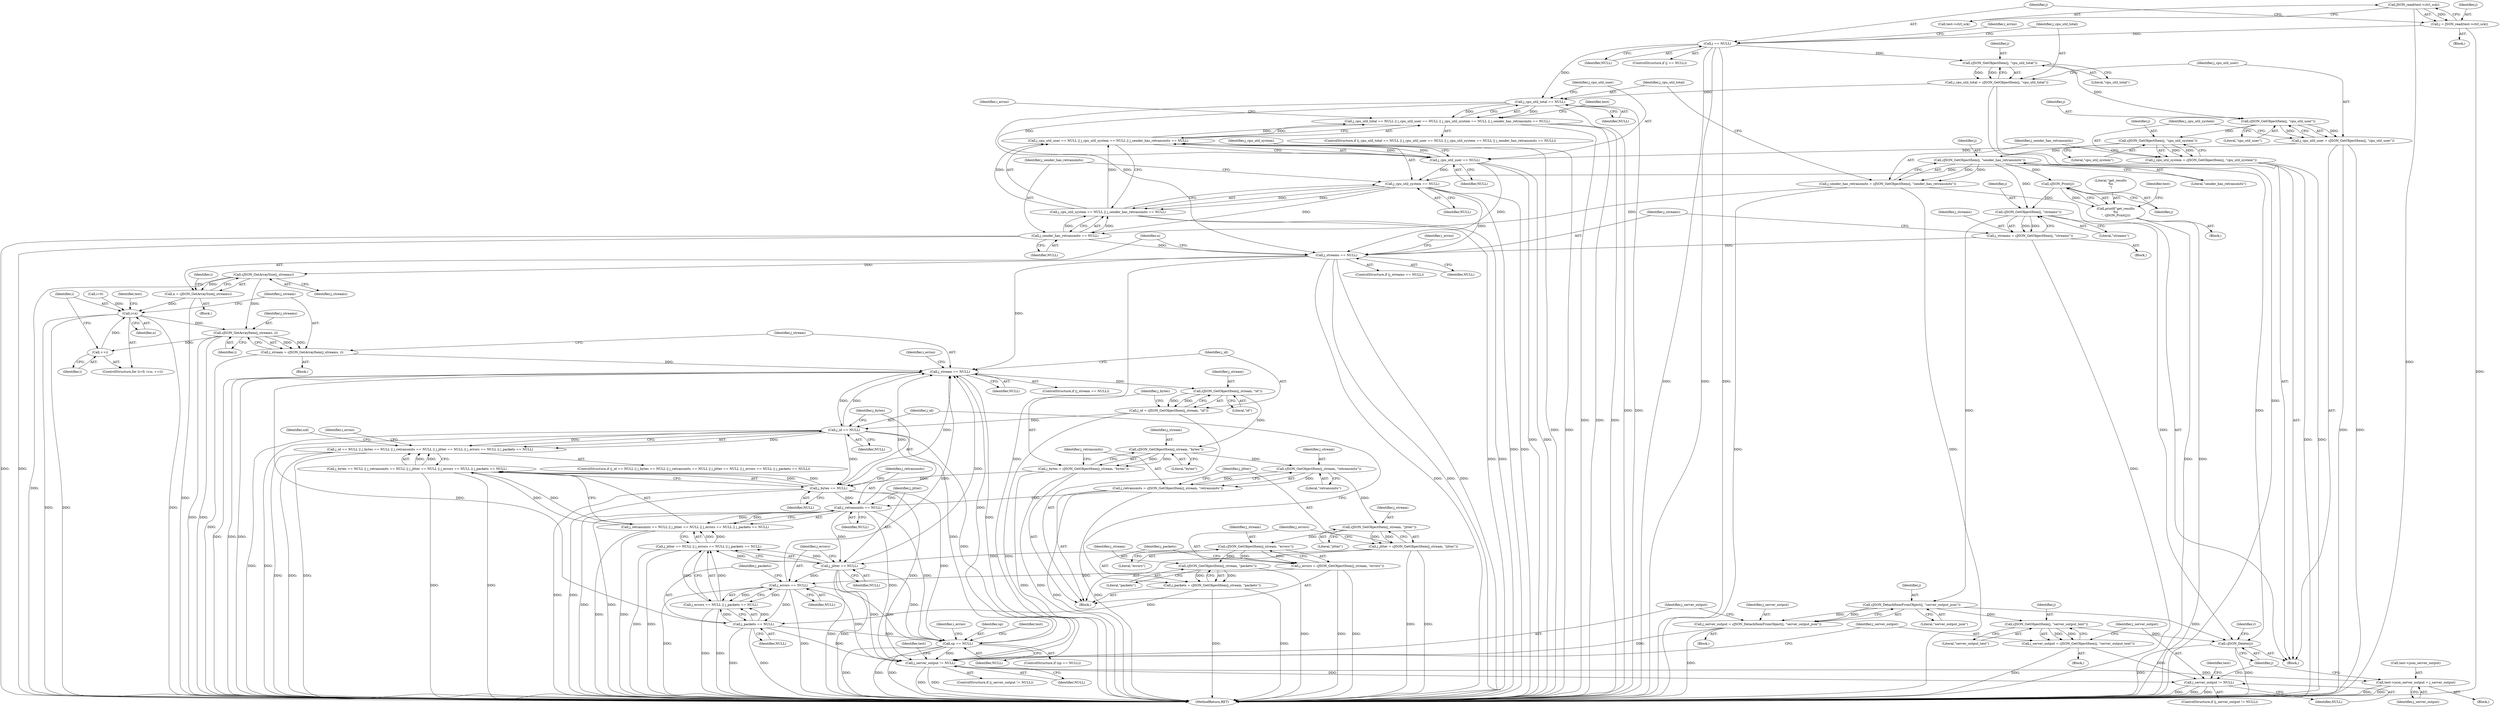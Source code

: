 digraph "0_iperf_91f2fa59e8ed80dfbf400add0164ee0e508e412a_48@API" {
"1000136" [label="(Call,JSON_read(test->ctrl_sck))"];
"1000134" [label="(Call,j = JSON_read(test->ctrl_sck))"];
"1000141" [label="(Call,j == NULL)"];
"1000156" [label="(Call,cJSON_GetObjectItem(j, \"cpu_util_total\"))"];
"1000154" [label="(Call,j_cpu_util_total = cJSON_GetObjectItem(j, \"cpu_util_total\"))"];
"1000176" [label="(Call,j_cpu_util_total == NULL)"];
"1000175" [label="(Call,j_cpu_util_total == NULL || j_cpu_util_user == NULL || j_cpu_util_system == NULL || j_sender_has_retransmits == NULL)"];
"1000180" [label="(Call,j_cpu_util_user == NULL)"];
"1000179" [label="(Call,j_cpu_util_user == NULL || j_cpu_util_system == NULL || j_sender_has_retransmits == NULL)"];
"1000184" [label="(Call,j_cpu_util_system == NULL)"];
"1000183" [label="(Call,j_cpu_util_system == NULL || j_sender_has_retransmits == NULL)"];
"1000187" [label="(Call,j_sender_has_retransmits == NULL)"];
"1000257" [label="(Call,j_streams == NULL)"];
"1000272" [label="(Call,cJSON_GetArraySize(j_streams))"];
"1000270" [label="(Call,n = cJSON_GetArraySize(j_streams))"];
"1000278" [label="(Call,i<n)"];
"1000286" [label="(Call,cJSON_GetArrayItem(j_streams, i))"];
"1000281" [label="(Call,++i)"];
"1000284" [label="(Call,j_stream = cJSON_GetArrayItem(j_streams, i))"];
"1000290" [label="(Call,j_stream == NULL)"];
"1000305" [label="(Call,cJSON_GetObjectItem(j_stream, \"id\"))"];
"1000303" [label="(Call,j_id = cJSON_GetObjectItem(j_stream, \"id\"))"];
"1000335" [label="(Call,j_id == NULL)"];
"1000334" [label="(Call,j_id == NULL || j_bytes == NULL || j_retransmits == NULL || j_jitter == NULL || j_errors == NULL || j_packets == NULL)"];
"1000339" [label="(Call,j_bytes == NULL)"];
"1000338" [label="(Call,j_bytes == NULL || j_retransmits == NULL || j_jitter == NULL || j_errors == NULL || j_packets == NULL)"];
"1000343" [label="(Call,j_retransmits == NULL)"];
"1000342" [label="(Call,j_retransmits == NULL || j_jitter == NULL || j_errors == NULL || j_packets == NULL)"];
"1000347" [label="(Call,j_jitter == NULL)"];
"1000346" [label="(Call,j_jitter == NULL || j_errors == NULL || j_packets == NULL)"];
"1000351" [label="(Call,j_errors == NULL)"];
"1000350" [label="(Call,j_errors == NULL || j_packets == NULL)"];
"1000354" [label="(Call,j_packets == NULL)"];
"1000405" [label="(Call,sp == NULL)"];
"1000477" [label="(Call,j_server_output != NULL)"];
"1000481" [label="(Call,test->json_server_output = j_server_output)"];
"1000494" [label="(Call,j_server_output != NULL)"];
"1000310" [label="(Call,cJSON_GetObjectItem(j_stream, \"bytes\"))"];
"1000308" [label="(Call,j_bytes = cJSON_GetObjectItem(j_stream, \"bytes\"))"];
"1000315" [label="(Call,cJSON_GetObjectItem(j_stream, \"retransmits\"))"];
"1000313" [label="(Call,j_retransmits = cJSON_GetObjectItem(j_stream, \"retransmits\"))"];
"1000320" [label="(Call,cJSON_GetObjectItem(j_stream, \"jitter\"))"];
"1000318" [label="(Call,j_jitter = cJSON_GetObjectItem(j_stream, \"jitter\"))"];
"1000325" [label="(Call,cJSON_GetObjectItem(j_stream, \"errors\"))"];
"1000323" [label="(Call,j_errors = cJSON_GetObjectItem(j_stream, \"errors\"))"];
"1000330" [label="(Call,cJSON_GetObjectItem(j_stream, \"packets\"))"];
"1000328" [label="(Call,j_packets = cJSON_GetObjectItem(j_stream, \"packets\"))"];
"1000161" [label="(Call,cJSON_GetObjectItem(j, \"cpu_util_user\"))"];
"1000159" [label="(Call,j_cpu_util_user = cJSON_GetObjectItem(j, \"cpu_util_user\"))"];
"1000166" [label="(Call,cJSON_GetObjectItem(j, \"cpu_util_system\"))"];
"1000164" [label="(Call,j_cpu_util_system = cJSON_GetObjectItem(j, \"cpu_util_system\"))"];
"1000171" [label="(Call,cJSON_GetObjectItem(j, \"sender_has_retransmits\"))"];
"1000169" [label="(Call,j_sender_has_retransmits = cJSON_GetObjectItem(j, \"sender_has_retransmits\"))"];
"1000207" [label="(Call,cJSON_Print(j))"];
"1000205" [label="(Call,printf(\"get_results\n%s\n\", cJSON_Print(j)))"];
"1000253" [label="(Call,cJSON_GetObjectItem(j, \"streams\"))"];
"1000251" [label="(Call,j_streams = cJSON_GetObjectItem(j, \"streams\"))"];
"1000473" [label="(Call,cJSON_DetachItemFromObject(j, \"server_output_json\"))"];
"1000471" [label="(Call,j_server_output = cJSON_DetachItemFromObject(j, \"server_output_json\"))"];
"1000490" [label="(Call,cJSON_GetObjectItem(j, \"server_output_text\"))"];
"1000488" [label="(Call,j_server_output = cJSON_GetObjectItem(j, \"server_output_text\"))"];
"1000506" [label="(Call,cJSON_Delete(j))"];
"1000292" [label="(Identifier,NULL)"];
"1000182" [label="(Identifier,NULL)"];
"1000509" [label="(Identifier,r)"];
"1000326" [label="(Identifier,j_stream)"];
"1000349" [label="(Identifier,NULL)"];
"1000315" [label="(Call,cJSON_GetObjectItem(j_stream, \"retransmits\"))"];
"1000258" [label="(Identifier,j_streams)"];
"1000311" [label="(Identifier,j_stream)"];
"1000314" [label="(Identifier,j_retransmits)"];
"1000186" [label="(Identifier,NULL)"];
"1000257" [label="(Call,j_streams == NULL)"];
"1000273" [label="(Identifier,j_streams)"];
"1000137" [label="(Call,test->ctrl_sck)"];
"1000212" [label="(Identifier,test)"];
"1000270" [label="(Call,n = cJSON_GetArraySize(j_streams))"];
"1000487" [label="(Block,)"];
"1000141" [label="(Call,j == NULL)"];
"1000156" [label="(Call,cJSON_GetObjectItem(j, \"cpu_util_total\"))"];
"1000271" [label="(Identifier,n)"];
"1000290" [label="(Call,j_stream == NULL)"];
"1000479" [label="(Identifier,NULL)"];
"1000494" [label="(Call,j_server_output != NULL)"];
"1000346" [label="(Call,j_jitter == NULL || j_errors == NULL || j_packets == NULL)"];
"1000404" [label="(ControlStructure,if (sp == NULL))"];
"1000146" [label="(Identifier,i_errno)"];
"1000178" [label="(Identifier,NULL)"];
"1000410" [label="(Identifier,i_errno)"];
"1000344" [label="(Identifier,j_retransmits)"];
"1000162" [label="(Identifier,j)"];
"1000304" [label="(Identifier,j_id)"];
"1000470" [label="(Block,)"];
"1000275" [label="(Call,i=0)"];
"1000154" [label="(Call,j_cpu_util_total = cJSON_GetObjectItem(j, \"cpu_util_total\"))"];
"1000179" [label="(Call,j_cpu_util_user == NULL || j_cpu_util_system == NULL || j_sender_has_retransmits == NULL)"];
"1000306" [label="(Identifier,j_stream)"];
"1000176" [label="(Call,j_cpu_util_total == NULL)"];
"1000510" [label="(MethodReturn,RET)"];
"1000313" [label="(Call,j_retransmits = cJSON_GetObjectItem(j_stream, \"retransmits\"))"];
"1000170" [label="(Identifier,j_sender_has_retransmits)"];
"1000356" [label="(Identifier,NULL)"];
"1000328" [label="(Call,j_packets = cJSON_GetObjectItem(j_stream, \"packets\"))"];
"1000352" [label="(Identifier,j_errors)"];
"1000325" [label="(Call,cJSON_GetObjectItem(j_stream, \"errors\"))"];
"1000287" [label="(Identifier,j_streams)"];
"1000321" [label="(Identifier,j_stream)"];
"1000319" [label="(Identifier,j_jitter)"];
"1000495" [label="(Identifier,j_server_output)"];
"1000473" [label="(Call,cJSON_DetachItemFromObject(j, \"server_output_json\"))"];
"1000334" [label="(Call,j_id == NULL || j_bytes == NULL || j_retransmits == NULL || j_jitter == NULL || j_errors == NULL || j_packets == NULL)"];
"1000335" [label="(Call,j_id == NULL)"];
"1000177" [label="(Identifier,j_cpu_util_total)"];
"1000143" [label="(Identifier,NULL)"];
"1000256" [label="(ControlStructure,if (j_streams == NULL))"];
"1000291" [label="(Identifier,j_stream)"];
"1000331" [label="(Identifier,j_stream)"];
"1000496" [label="(Identifier,NULL)"];
"1000483" [label="(Identifier,test)"];
"1000167" [label="(Identifier,j)"];
"1000252" [label="(Identifier,j_streams)"];
"1000205" [label="(Call,printf(\"get_results\n%s\n\", cJSON_Print(j)))"];
"1000206" [label="(Literal,\"get_results\n%s\n\")"];
"1000171" [label="(Call,cJSON_GetObjectItem(j, \"sender_has_retransmits\"))"];
"1000323" [label="(Call,j_errors = cJSON_GetObjectItem(j_stream, \"errors\"))"];
"1000189" [label="(Identifier,NULL)"];
"1000251" [label="(Call,j_streams = cJSON_GetObjectItem(j, \"streams\"))"];
"1000340" [label="(Identifier,j_bytes)"];
"1000161" [label="(Call,cJSON_GetObjectItem(j, \"cpu_util_user\"))"];
"1000142" [label="(Identifier,j)"];
"1000164" [label="(Call,j_cpu_util_system = cJSON_GetObjectItem(j, \"cpu_util_system\"))"];
"1000406" [label="(Identifier,sp)"];
"1000136" [label="(Call,JSON_read(test->ctrl_sck))"];
"1000309" [label="(Identifier,j_bytes)"];
"1000160" [label="(Identifier,j_cpu_util_user)"];
"1000169" [label="(Call,j_sender_has_retransmits = cJSON_GetObjectItem(j, \"sender_has_retransmits\"))"];
"1000308" [label="(Call,j_bytes = cJSON_GetObjectItem(j_stream, \"bytes\"))"];
"1000492" [label="(Literal,\"server_output_text\")"];
"1000477" [label="(Call,j_server_output != NULL)"];
"1000488" [label="(Call,j_server_output = cJSON_GetObjectItem(j, \"server_output_text\"))"];
"1000341" [label="(Identifier,NULL)"];
"1000489" [label="(Identifier,j_server_output)"];
"1000168" [label="(Literal,\"cpu_util_system\")"];
"1000407" [label="(Identifier,NULL)"];
"1000272" [label="(Call,cJSON_GetArraySize(j_streams))"];
"1000288" [label="(Identifier,i)"];
"1000192" [label="(Identifier,i_errno)"];
"1000343" [label="(Call,j_retransmits == NULL)"];
"1000405" [label="(Call,sp == NULL)"];
"1000310" [label="(Call,cJSON_GetObjectItem(j_stream, \"bytes\"))"];
"1000351" [label="(Call,j_errors == NULL)"];
"1000318" [label="(Call,j_jitter = cJSON_GetObjectItem(j_stream, \"jitter\"))"];
"1000285" [label="(Identifier,j_stream)"];
"1000279" [label="(Identifier,i)"];
"1000348" [label="(Identifier,j_jitter)"];
"1000482" [label="(Call,test->json_server_output)"];
"1000175" [label="(Call,j_cpu_util_total == NULL || j_cpu_util_user == NULL || j_cpu_util_system == NULL || j_sender_has_retransmits == NULL)"];
"1000330" [label="(Call,cJSON_GetObjectItem(j_stream, \"packets\"))"];
"1000490" [label="(Call,cJSON_GetObjectItem(j, \"server_output_text\"))"];
"1000345" [label="(Identifier,NULL)"];
"1000475" [label="(Literal,\"server_output_json\")"];
"1000491" [label="(Identifier,j)"];
"1000281" [label="(Call,++i)"];
"1000155" [label="(Identifier,j_cpu_util_total)"];
"1000157" [label="(Identifier,j)"];
"1000303" [label="(Call,j_id = cJSON_GetObjectItem(j_stream, \"id\"))"];
"1000204" [label="(Block,)"];
"1000485" [label="(Identifier,j_server_output)"];
"1000305" [label="(Call,cJSON_GetObjectItem(j_stream, \"id\"))"];
"1000359" [label="(Identifier,i_errno)"];
"1000480" [label="(Block,)"];
"1000474" [label="(Identifier,j)"];
"1000337" [label="(Identifier,NULL)"];
"1000465" [label="(Identifier,test)"];
"1000289" [label="(ControlStructure,if (j_stream == NULL))"];
"1000354" [label="(Call,j_packets == NULL)"];
"1000320" [label="(Call,cJSON_GetObjectItem(j_stream, \"jitter\"))"];
"1000183" [label="(Call,j_cpu_util_system == NULL || j_sender_has_retransmits == NULL)"];
"1000153" [label="(Block,)"];
"1000476" [label="(ControlStructure,if (j_server_output != NULL))"];
"1000282" [label="(Identifier,i)"];
"1000269" [label="(Block,)"];
"1000347" [label="(Call,j_jitter == NULL)"];
"1000329" [label="(Identifier,j_packets)"];
"1000338" [label="(Call,j_bytes == NULL || j_retransmits == NULL || j_jitter == NULL || j_errors == NULL || j_packets == NULL)"];
"1000253" [label="(Call,cJSON_GetObjectItem(j, \"streams\"))"];
"1000507" [label="(Identifier,j)"];
"1000283" [label="(Block,)"];
"1000368" [label="(Identifier,sid)"];
"1000134" [label="(Call,j = JSON_read(test->ctrl_sck))"];
"1000274" [label="(ControlStructure,for (i=0; i<n; ++i))"];
"1000174" [label="(ControlStructure,if (j_cpu_util_total == NULL || j_cpu_util_user == NULL || j_cpu_util_system == NULL || j_sender_has_retransmits == NULL))"];
"1000280" [label="(Identifier,n)"];
"1000420" [label="(Identifier,test)"];
"1000276" [label="(Identifier,i)"];
"1000317" [label="(Literal,\"retransmits\")"];
"1000105" [label="(Block,)"];
"1000336" [label="(Identifier,j_id)"];
"1000259" [label="(Identifier,NULL)"];
"1000158" [label="(Literal,\"cpu_util_total\")"];
"1000208" [label="(Identifier,j)"];
"1000262" [label="(Identifier,i_errno)"];
"1000342" [label="(Call,j_retransmits == NULL || j_jitter == NULL || j_errors == NULL || j_packets == NULL)"];
"1000324" [label="(Identifier,j_errors)"];
"1000254" [label="(Identifier,j)"];
"1000278" [label="(Call,i<n)"];
"1000481" [label="(Call,test->json_server_output = j_server_output)"];
"1000327" [label="(Literal,\"errors\")"];
"1000166" [label="(Call,cJSON_GetObjectItem(j, \"cpu_util_system\"))"];
"1000188" [label="(Identifier,j_sender_has_retransmits)"];
"1000307" [label="(Literal,\"id\")"];
"1000355" [label="(Identifier,j_packets)"];
"1000316" [label="(Identifier,j_stream)"];
"1000500" [label="(Identifier,test)"];
"1000478" [label="(Identifier,j_server_output)"];
"1000332" [label="(Literal,\"packets\")"];
"1000180" [label="(Call,j_cpu_util_user == NULL)"];
"1000284" [label="(Call,j_stream = cJSON_GetArrayItem(j_streams, i))"];
"1000295" [label="(Identifier,i_errno)"];
"1000140" [label="(ControlStructure,if (j == NULL))"];
"1000165" [label="(Identifier,j_cpu_util_system)"];
"1000286" [label="(Call,cJSON_GetArrayItem(j_streams, i))"];
"1000471" [label="(Call,j_server_output = cJSON_DetachItemFromObject(j, \"server_output_json\"))"];
"1000184" [label="(Call,j_cpu_util_system == NULL)"];
"1000353" [label="(Identifier,NULL)"];
"1000135" [label="(Identifier,j)"];
"1000312" [label="(Literal,\"bytes\")"];
"1000207" [label="(Call,cJSON_Print(j))"];
"1000472" [label="(Identifier,j_server_output)"];
"1000159" [label="(Call,j_cpu_util_user = cJSON_GetObjectItem(j, \"cpu_util_user\"))"];
"1000187" [label="(Call,j_sender_has_retransmits == NULL)"];
"1000506" [label="(Call,cJSON_Delete(j))"];
"1000255" [label="(Literal,\"streams\")"];
"1000322" [label="(Literal,\"jitter\")"];
"1000163" [label="(Literal,\"cpu_util_user\")"];
"1000202" [label="(Identifier,test)"];
"1000350" [label="(Call,j_errors == NULL || j_packets == NULL)"];
"1000493" [label="(ControlStructure,if (j_server_output != NULL))"];
"1000333" [label="(ControlStructure,if (j_id == NULL || j_bytes == NULL || j_retransmits == NULL || j_jitter == NULL || j_errors == NULL || j_packets == NULL))"];
"1000173" [label="(Literal,\"sender_has_retransmits\")"];
"1000339" [label="(Call,j_bytes == NULL)"];
"1000172" [label="(Identifier,j)"];
"1000185" [label="(Identifier,j_cpu_util_system)"];
"1000199" [label="(Block,)"];
"1000302" [label="(Block,)"];
"1000181" [label="(Identifier,j_cpu_util_user)"];
"1000136" -> "1000134"  [label="AST: "];
"1000136" -> "1000137"  [label="CFG: "];
"1000137" -> "1000136"  [label="AST: "];
"1000134" -> "1000136"  [label="CFG: "];
"1000136" -> "1000510"  [label="DDG: "];
"1000136" -> "1000134"  [label="DDG: "];
"1000134" -> "1000105"  [label="AST: "];
"1000135" -> "1000134"  [label="AST: "];
"1000142" -> "1000134"  [label="CFG: "];
"1000134" -> "1000510"  [label="DDG: "];
"1000134" -> "1000141"  [label="DDG: "];
"1000141" -> "1000140"  [label="AST: "];
"1000141" -> "1000143"  [label="CFG: "];
"1000142" -> "1000141"  [label="AST: "];
"1000143" -> "1000141"  [label="AST: "];
"1000146" -> "1000141"  [label="CFG: "];
"1000155" -> "1000141"  [label="CFG: "];
"1000141" -> "1000510"  [label="DDG: "];
"1000141" -> "1000510"  [label="DDG: "];
"1000141" -> "1000510"  [label="DDG: "];
"1000141" -> "1000156"  [label="DDG: "];
"1000141" -> "1000176"  [label="DDG: "];
"1000156" -> "1000154"  [label="AST: "];
"1000156" -> "1000158"  [label="CFG: "];
"1000157" -> "1000156"  [label="AST: "];
"1000158" -> "1000156"  [label="AST: "];
"1000154" -> "1000156"  [label="CFG: "];
"1000156" -> "1000154"  [label="DDG: "];
"1000156" -> "1000154"  [label="DDG: "];
"1000156" -> "1000161"  [label="DDG: "];
"1000154" -> "1000153"  [label="AST: "];
"1000155" -> "1000154"  [label="AST: "];
"1000160" -> "1000154"  [label="CFG: "];
"1000154" -> "1000510"  [label="DDG: "];
"1000154" -> "1000176"  [label="DDG: "];
"1000176" -> "1000175"  [label="AST: "];
"1000176" -> "1000178"  [label="CFG: "];
"1000177" -> "1000176"  [label="AST: "];
"1000178" -> "1000176"  [label="AST: "];
"1000181" -> "1000176"  [label="CFG: "];
"1000175" -> "1000176"  [label="CFG: "];
"1000176" -> "1000510"  [label="DDG: "];
"1000176" -> "1000510"  [label="DDG: "];
"1000176" -> "1000175"  [label="DDG: "];
"1000176" -> "1000175"  [label="DDG: "];
"1000176" -> "1000180"  [label="DDG: "];
"1000176" -> "1000257"  [label="DDG: "];
"1000175" -> "1000174"  [label="AST: "];
"1000175" -> "1000179"  [label="CFG: "];
"1000179" -> "1000175"  [label="AST: "];
"1000192" -> "1000175"  [label="CFG: "];
"1000202" -> "1000175"  [label="CFG: "];
"1000175" -> "1000510"  [label="DDG: "];
"1000175" -> "1000510"  [label="DDG: "];
"1000175" -> "1000510"  [label="DDG: "];
"1000179" -> "1000175"  [label="DDG: "];
"1000179" -> "1000175"  [label="DDG: "];
"1000180" -> "1000179"  [label="AST: "];
"1000180" -> "1000182"  [label="CFG: "];
"1000181" -> "1000180"  [label="AST: "];
"1000182" -> "1000180"  [label="AST: "];
"1000185" -> "1000180"  [label="CFG: "];
"1000179" -> "1000180"  [label="CFG: "];
"1000180" -> "1000510"  [label="DDG: "];
"1000180" -> "1000510"  [label="DDG: "];
"1000180" -> "1000179"  [label="DDG: "];
"1000180" -> "1000179"  [label="DDG: "];
"1000159" -> "1000180"  [label="DDG: "];
"1000180" -> "1000184"  [label="DDG: "];
"1000180" -> "1000257"  [label="DDG: "];
"1000179" -> "1000183"  [label="CFG: "];
"1000183" -> "1000179"  [label="AST: "];
"1000179" -> "1000510"  [label="DDG: "];
"1000179" -> "1000510"  [label="DDG: "];
"1000183" -> "1000179"  [label="DDG: "];
"1000183" -> "1000179"  [label="DDG: "];
"1000184" -> "1000183"  [label="AST: "];
"1000184" -> "1000186"  [label="CFG: "];
"1000185" -> "1000184"  [label="AST: "];
"1000186" -> "1000184"  [label="AST: "];
"1000188" -> "1000184"  [label="CFG: "];
"1000183" -> "1000184"  [label="CFG: "];
"1000184" -> "1000510"  [label="DDG: "];
"1000184" -> "1000510"  [label="DDG: "];
"1000184" -> "1000183"  [label="DDG: "];
"1000184" -> "1000183"  [label="DDG: "];
"1000164" -> "1000184"  [label="DDG: "];
"1000184" -> "1000187"  [label="DDG: "];
"1000184" -> "1000257"  [label="DDG: "];
"1000183" -> "1000187"  [label="CFG: "];
"1000187" -> "1000183"  [label="AST: "];
"1000183" -> "1000510"  [label="DDG: "];
"1000183" -> "1000510"  [label="DDG: "];
"1000187" -> "1000183"  [label="DDG: "];
"1000187" -> "1000183"  [label="DDG: "];
"1000187" -> "1000189"  [label="CFG: "];
"1000188" -> "1000187"  [label="AST: "];
"1000189" -> "1000187"  [label="AST: "];
"1000187" -> "1000510"  [label="DDG: "];
"1000187" -> "1000510"  [label="DDG: "];
"1000169" -> "1000187"  [label="DDG: "];
"1000187" -> "1000257"  [label="DDG: "];
"1000257" -> "1000256"  [label="AST: "];
"1000257" -> "1000259"  [label="CFG: "];
"1000258" -> "1000257"  [label="AST: "];
"1000259" -> "1000257"  [label="AST: "];
"1000262" -> "1000257"  [label="CFG: "];
"1000271" -> "1000257"  [label="CFG: "];
"1000257" -> "1000510"  [label="DDG: "];
"1000257" -> "1000510"  [label="DDG: "];
"1000257" -> "1000510"  [label="DDG: "];
"1000251" -> "1000257"  [label="DDG: "];
"1000257" -> "1000272"  [label="DDG: "];
"1000257" -> "1000290"  [label="DDG: "];
"1000257" -> "1000477"  [label="DDG: "];
"1000272" -> "1000270"  [label="AST: "];
"1000272" -> "1000273"  [label="CFG: "];
"1000273" -> "1000272"  [label="AST: "];
"1000270" -> "1000272"  [label="CFG: "];
"1000272" -> "1000510"  [label="DDG: "];
"1000272" -> "1000270"  [label="DDG: "];
"1000272" -> "1000286"  [label="DDG: "];
"1000270" -> "1000269"  [label="AST: "];
"1000271" -> "1000270"  [label="AST: "];
"1000276" -> "1000270"  [label="CFG: "];
"1000270" -> "1000510"  [label="DDG: "];
"1000270" -> "1000278"  [label="DDG: "];
"1000278" -> "1000274"  [label="AST: "];
"1000278" -> "1000280"  [label="CFG: "];
"1000279" -> "1000278"  [label="AST: "];
"1000280" -> "1000278"  [label="AST: "];
"1000285" -> "1000278"  [label="CFG: "];
"1000465" -> "1000278"  [label="CFG: "];
"1000278" -> "1000510"  [label="DDG: "];
"1000278" -> "1000510"  [label="DDG: "];
"1000278" -> "1000510"  [label="DDG: "];
"1000281" -> "1000278"  [label="DDG: "];
"1000275" -> "1000278"  [label="DDG: "];
"1000278" -> "1000286"  [label="DDG: "];
"1000286" -> "1000284"  [label="AST: "];
"1000286" -> "1000288"  [label="CFG: "];
"1000287" -> "1000286"  [label="AST: "];
"1000288" -> "1000286"  [label="AST: "];
"1000284" -> "1000286"  [label="CFG: "];
"1000286" -> "1000510"  [label="DDG: "];
"1000286" -> "1000510"  [label="DDG: "];
"1000286" -> "1000281"  [label="DDG: "];
"1000286" -> "1000284"  [label="DDG: "];
"1000286" -> "1000284"  [label="DDG: "];
"1000281" -> "1000274"  [label="AST: "];
"1000281" -> "1000282"  [label="CFG: "];
"1000282" -> "1000281"  [label="AST: "];
"1000279" -> "1000281"  [label="CFG: "];
"1000284" -> "1000283"  [label="AST: "];
"1000285" -> "1000284"  [label="AST: "];
"1000291" -> "1000284"  [label="CFG: "];
"1000284" -> "1000510"  [label="DDG: "];
"1000284" -> "1000290"  [label="DDG: "];
"1000290" -> "1000289"  [label="AST: "];
"1000290" -> "1000292"  [label="CFG: "];
"1000291" -> "1000290"  [label="AST: "];
"1000292" -> "1000290"  [label="AST: "];
"1000295" -> "1000290"  [label="CFG: "];
"1000304" -> "1000290"  [label="CFG: "];
"1000290" -> "1000510"  [label="DDG: "];
"1000290" -> "1000510"  [label="DDG: "];
"1000290" -> "1000510"  [label="DDG: "];
"1000405" -> "1000290"  [label="DDG: "];
"1000351" -> "1000290"  [label="DDG: "];
"1000343" -> "1000290"  [label="DDG: "];
"1000354" -> "1000290"  [label="DDG: "];
"1000347" -> "1000290"  [label="DDG: "];
"1000339" -> "1000290"  [label="DDG: "];
"1000335" -> "1000290"  [label="DDG: "];
"1000290" -> "1000305"  [label="DDG: "];
"1000290" -> "1000335"  [label="DDG: "];
"1000290" -> "1000477"  [label="DDG: "];
"1000305" -> "1000303"  [label="AST: "];
"1000305" -> "1000307"  [label="CFG: "];
"1000306" -> "1000305"  [label="AST: "];
"1000307" -> "1000305"  [label="AST: "];
"1000303" -> "1000305"  [label="CFG: "];
"1000305" -> "1000303"  [label="DDG: "];
"1000305" -> "1000303"  [label="DDG: "];
"1000305" -> "1000310"  [label="DDG: "];
"1000303" -> "1000302"  [label="AST: "];
"1000304" -> "1000303"  [label="AST: "];
"1000309" -> "1000303"  [label="CFG: "];
"1000303" -> "1000510"  [label="DDG: "];
"1000303" -> "1000335"  [label="DDG: "];
"1000335" -> "1000334"  [label="AST: "];
"1000335" -> "1000337"  [label="CFG: "];
"1000336" -> "1000335"  [label="AST: "];
"1000337" -> "1000335"  [label="AST: "];
"1000340" -> "1000335"  [label="CFG: "];
"1000334" -> "1000335"  [label="CFG: "];
"1000335" -> "1000510"  [label="DDG: "];
"1000335" -> "1000510"  [label="DDG: "];
"1000335" -> "1000334"  [label="DDG: "];
"1000335" -> "1000334"  [label="DDG: "];
"1000335" -> "1000339"  [label="DDG: "];
"1000335" -> "1000405"  [label="DDG: "];
"1000335" -> "1000477"  [label="DDG: "];
"1000334" -> "1000333"  [label="AST: "];
"1000334" -> "1000338"  [label="CFG: "];
"1000338" -> "1000334"  [label="AST: "];
"1000359" -> "1000334"  [label="CFG: "];
"1000368" -> "1000334"  [label="CFG: "];
"1000334" -> "1000510"  [label="DDG: "];
"1000334" -> "1000510"  [label="DDG: "];
"1000334" -> "1000510"  [label="DDG: "];
"1000338" -> "1000334"  [label="DDG: "];
"1000338" -> "1000334"  [label="DDG: "];
"1000339" -> "1000338"  [label="AST: "];
"1000339" -> "1000341"  [label="CFG: "];
"1000340" -> "1000339"  [label="AST: "];
"1000341" -> "1000339"  [label="AST: "];
"1000344" -> "1000339"  [label="CFG: "];
"1000338" -> "1000339"  [label="CFG: "];
"1000339" -> "1000510"  [label="DDG: "];
"1000339" -> "1000510"  [label="DDG: "];
"1000339" -> "1000338"  [label="DDG: "];
"1000339" -> "1000338"  [label="DDG: "];
"1000308" -> "1000339"  [label="DDG: "];
"1000339" -> "1000343"  [label="DDG: "];
"1000339" -> "1000405"  [label="DDG: "];
"1000339" -> "1000477"  [label="DDG: "];
"1000338" -> "1000342"  [label="CFG: "];
"1000342" -> "1000338"  [label="AST: "];
"1000338" -> "1000510"  [label="DDG: "];
"1000338" -> "1000510"  [label="DDG: "];
"1000342" -> "1000338"  [label="DDG: "];
"1000342" -> "1000338"  [label="DDG: "];
"1000343" -> "1000342"  [label="AST: "];
"1000343" -> "1000345"  [label="CFG: "];
"1000344" -> "1000343"  [label="AST: "];
"1000345" -> "1000343"  [label="AST: "];
"1000348" -> "1000343"  [label="CFG: "];
"1000342" -> "1000343"  [label="CFG: "];
"1000343" -> "1000510"  [label="DDG: "];
"1000343" -> "1000510"  [label="DDG: "];
"1000343" -> "1000342"  [label="DDG: "];
"1000343" -> "1000342"  [label="DDG: "];
"1000313" -> "1000343"  [label="DDG: "];
"1000343" -> "1000347"  [label="DDG: "];
"1000343" -> "1000405"  [label="DDG: "];
"1000343" -> "1000477"  [label="DDG: "];
"1000342" -> "1000346"  [label="CFG: "];
"1000346" -> "1000342"  [label="AST: "];
"1000342" -> "1000510"  [label="DDG: "];
"1000342" -> "1000510"  [label="DDG: "];
"1000346" -> "1000342"  [label="DDG: "];
"1000346" -> "1000342"  [label="DDG: "];
"1000347" -> "1000346"  [label="AST: "];
"1000347" -> "1000349"  [label="CFG: "];
"1000348" -> "1000347"  [label="AST: "];
"1000349" -> "1000347"  [label="AST: "];
"1000352" -> "1000347"  [label="CFG: "];
"1000346" -> "1000347"  [label="CFG: "];
"1000347" -> "1000510"  [label="DDG: "];
"1000347" -> "1000510"  [label="DDG: "];
"1000347" -> "1000346"  [label="DDG: "];
"1000347" -> "1000346"  [label="DDG: "];
"1000318" -> "1000347"  [label="DDG: "];
"1000347" -> "1000351"  [label="DDG: "];
"1000347" -> "1000405"  [label="DDG: "];
"1000347" -> "1000477"  [label="DDG: "];
"1000346" -> "1000350"  [label="CFG: "];
"1000350" -> "1000346"  [label="AST: "];
"1000346" -> "1000510"  [label="DDG: "];
"1000346" -> "1000510"  [label="DDG: "];
"1000350" -> "1000346"  [label="DDG: "];
"1000350" -> "1000346"  [label="DDG: "];
"1000351" -> "1000350"  [label="AST: "];
"1000351" -> "1000353"  [label="CFG: "];
"1000352" -> "1000351"  [label="AST: "];
"1000353" -> "1000351"  [label="AST: "];
"1000355" -> "1000351"  [label="CFG: "];
"1000350" -> "1000351"  [label="CFG: "];
"1000351" -> "1000510"  [label="DDG: "];
"1000351" -> "1000510"  [label="DDG: "];
"1000351" -> "1000350"  [label="DDG: "];
"1000351" -> "1000350"  [label="DDG: "];
"1000323" -> "1000351"  [label="DDG: "];
"1000351" -> "1000354"  [label="DDG: "];
"1000351" -> "1000405"  [label="DDG: "];
"1000351" -> "1000477"  [label="DDG: "];
"1000350" -> "1000354"  [label="CFG: "];
"1000354" -> "1000350"  [label="AST: "];
"1000350" -> "1000510"  [label="DDG: "];
"1000350" -> "1000510"  [label="DDG: "];
"1000354" -> "1000350"  [label="DDG: "];
"1000354" -> "1000350"  [label="DDG: "];
"1000354" -> "1000356"  [label="CFG: "];
"1000355" -> "1000354"  [label="AST: "];
"1000356" -> "1000354"  [label="AST: "];
"1000354" -> "1000510"  [label="DDG: "];
"1000354" -> "1000510"  [label="DDG: "];
"1000328" -> "1000354"  [label="DDG: "];
"1000354" -> "1000405"  [label="DDG: "];
"1000354" -> "1000477"  [label="DDG: "];
"1000405" -> "1000404"  [label="AST: "];
"1000405" -> "1000407"  [label="CFG: "];
"1000406" -> "1000405"  [label="AST: "];
"1000407" -> "1000405"  [label="AST: "];
"1000410" -> "1000405"  [label="CFG: "];
"1000420" -> "1000405"  [label="CFG: "];
"1000405" -> "1000510"  [label="DDG: "];
"1000405" -> "1000510"  [label="DDG: "];
"1000405" -> "1000510"  [label="DDG: "];
"1000405" -> "1000477"  [label="DDG: "];
"1000477" -> "1000476"  [label="AST: "];
"1000477" -> "1000479"  [label="CFG: "];
"1000478" -> "1000477"  [label="AST: "];
"1000479" -> "1000477"  [label="AST: "];
"1000483" -> "1000477"  [label="CFG: "];
"1000489" -> "1000477"  [label="CFG: "];
"1000477" -> "1000510"  [label="DDG: "];
"1000477" -> "1000510"  [label="DDG: "];
"1000471" -> "1000477"  [label="DDG: "];
"1000477" -> "1000481"  [label="DDG: "];
"1000477" -> "1000494"  [label="DDG: "];
"1000481" -> "1000480"  [label="AST: "];
"1000481" -> "1000485"  [label="CFG: "];
"1000482" -> "1000481"  [label="AST: "];
"1000485" -> "1000481"  [label="AST: "];
"1000507" -> "1000481"  [label="CFG: "];
"1000481" -> "1000510"  [label="DDG: "];
"1000481" -> "1000510"  [label="DDG: "];
"1000494" -> "1000493"  [label="AST: "];
"1000494" -> "1000496"  [label="CFG: "];
"1000495" -> "1000494"  [label="AST: "];
"1000496" -> "1000494"  [label="AST: "];
"1000500" -> "1000494"  [label="CFG: "];
"1000507" -> "1000494"  [label="CFG: "];
"1000494" -> "1000510"  [label="DDG: "];
"1000494" -> "1000510"  [label="DDG: "];
"1000494" -> "1000510"  [label="DDG: "];
"1000488" -> "1000494"  [label="DDG: "];
"1000310" -> "1000308"  [label="AST: "];
"1000310" -> "1000312"  [label="CFG: "];
"1000311" -> "1000310"  [label="AST: "];
"1000312" -> "1000310"  [label="AST: "];
"1000308" -> "1000310"  [label="CFG: "];
"1000310" -> "1000308"  [label="DDG: "];
"1000310" -> "1000308"  [label="DDG: "];
"1000310" -> "1000315"  [label="DDG: "];
"1000308" -> "1000302"  [label="AST: "];
"1000309" -> "1000308"  [label="AST: "];
"1000314" -> "1000308"  [label="CFG: "];
"1000308" -> "1000510"  [label="DDG: "];
"1000308" -> "1000510"  [label="DDG: "];
"1000315" -> "1000313"  [label="AST: "];
"1000315" -> "1000317"  [label="CFG: "];
"1000316" -> "1000315"  [label="AST: "];
"1000317" -> "1000315"  [label="AST: "];
"1000313" -> "1000315"  [label="CFG: "];
"1000315" -> "1000313"  [label="DDG: "];
"1000315" -> "1000313"  [label="DDG: "];
"1000315" -> "1000320"  [label="DDG: "];
"1000313" -> "1000302"  [label="AST: "];
"1000314" -> "1000313"  [label="AST: "];
"1000319" -> "1000313"  [label="CFG: "];
"1000313" -> "1000510"  [label="DDG: "];
"1000313" -> "1000510"  [label="DDG: "];
"1000320" -> "1000318"  [label="AST: "];
"1000320" -> "1000322"  [label="CFG: "];
"1000321" -> "1000320"  [label="AST: "];
"1000322" -> "1000320"  [label="AST: "];
"1000318" -> "1000320"  [label="CFG: "];
"1000320" -> "1000318"  [label="DDG: "];
"1000320" -> "1000318"  [label="DDG: "];
"1000320" -> "1000325"  [label="DDG: "];
"1000318" -> "1000302"  [label="AST: "];
"1000319" -> "1000318"  [label="AST: "];
"1000324" -> "1000318"  [label="CFG: "];
"1000318" -> "1000510"  [label="DDG: "];
"1000318" -> "1000510"  [label="DDG: "];
"1000325" -> "1000323"  [label="AST: "];
"1000325" -> "1000327"  [label="CFG: "];
"1000326" -> "1000325"  [label="AST: "];
"1000327" -> "1000325"  [label="AST: "];
"1000323" -> "1000325"  [label="CFG: "];
"1000325" -> "1000323"  [label="DDG: "];
"1000325" -> "1000323"  [label="DDG: "];
"1000325" -> "1000330"  [label="DDG: "];
"1000323" -> "1000302"  [label="AST: "];
"1000324" -> "1000323"  [label="AST: "];
"1000329" -> "1000323"  [label="CFG: "];
"1000323" -> "1000510"  [label="DDG: "];
"1000323" -> "1000510"  [label="DDG: "];
"1000330" -> "1000328"  [label="AST: "];
"1000330" -> "1000332"  [label="CFG: "];
"1000331" -> "1000330"  [label="AST: "];
"1000332" -> "1000330"  [label="AST: "];
"1000328" -> "1000330"  [label="CFG: "];
"1000330" -> "1000510"  [label="DDG: "];
"1000330" -> "1000328"  [label="DDG: "];
"1000330" -> "1000328"  [label="DDG: "];
"1000328" -> "1000302"  [label="AST: "];
"1000329" -> "1000328"  [label="AST: "];
"1000336" -> "1000328"  [label="CFG: "];
"1000328" -> "1000510"  [label="DDG: "];
"1000328" -> "1000510"  [label="DDG: "];
"1000161" -> "1000159"  [label="AST: "];
"1000161" -> "1000163"  [label="CFG: "];
"1000162" -> "1000161"  [label="AST: "];
"1000163" -> "1000161"  [label="AST: "];
"1000159" -> "1000161"  [label="CFG: "];
"1000161" -> "1000159"  [label="DDG: "];
"1000161" -> "1000159"  [label="DDG: "];
"1000161" -> "1000166"  [label="DDG: "];
"1000159" -> "1000153"  [label="AST: "];
"1000160" -> "1000159"  [label="AST: "];
"1000165" -> "1000159"  [label="CFG: "];
"1000159" -> "1000510"  [label="DDG: "];
"1000159" -> "1000510"  [label="DDG: "];
"1000166" -> "1000164"  [label="AST: "];
"1000166" -> "1000168"  [label="CFG: "];
"1000167" -> "1000166"  [label="AST: "];
"1000168" -> "1000166"  [label="AST: "];
"1000164" -> "1000166"  [label="CFG: "];
"1000166" -> "1000164"  [label="DDG: "];
"1000166" -> "1000164"  [label="DDG: "];
"1000166" -> "1000171"  [label="DDG: "];
"1000164" -> "1000153"  [label="AST: "];
"1000165" -> "1000164"  [label="AST: "];
"1000170" -> "1000164"  [label="CFG: "];
"1000164" -> "1000510"  [label="DDG: "];
"1000164" -> "1000510"  [label="DDG: "];
"1000171" -> "1000169"  [label="AST: "];
"1000171" -> "1000173"  [label="CFG: "];
"1000172" -> "1000171"  [label="AST: "];
"1000173" -> "1000171"  [label="AST: "];
"1000169" -> "1000171"  [label="CFG: "];
"1000171" -> "1000169"  [label="DDG: "];
"1000171" -> "1000169"  [label="DDG: "];
"1000171" -> "1000207"  [label="DDG: "];
"1000171" -> "1000253"  [label="DDG: "];
"1000171" -> "1000506"  [label="DDG: "];
"1000169" -> "1000153"  [label="AST: "];
"1000170" -> "1000169"  [label="AST: "];
"1000177" -> "1000169"  [label="CFG: "];
"1000169" -> "1000510"  [label="DDG: "];
"1000169" -> "1000510"  [label="DDG: "];
"1000207" -> "1000205"  [label="AST: "];
"1000207" -> "1000208"  [label="CFG: "];
"1000208" -> "1000207"  [label="AST: "];
"1000205" -> "1000207"  [label="CFG: "];
"1000207" -> "1000205"  [label="DDG: "];
"1000207" -> "1000253"  [label="DDG: "];
"1000205" -> "1000204"  [label="AST: "];
"1000206" -> "1000205"  [label="AST: "];
"1000212" -> "1000205"  [label="CFG: "];
"1000205" -> "1000510"  [label="DDG: "];
"1000205" -> "1000510"  [label="DDG: "];
"1000253" -> "1000251"  [label="AST: "];
"1000253" -> "1000255"  [label="CFG: "];
"1000254" -> "1000253"  [label="AST: "];
"1000255" -> "1000253"  [label="AST: "];
"1000251" -> "1000253"  [label="CFG: "];
"1000253" -> "1000251"  [label="DDG: "];
"1000253" -> "1000251"  [label="DDG: "];
"1000253" -> "1000473"  [label="DDG: "];
"1000253" -> "1000506"  [label="DDG: "];
"1000251" -> "1000199"  [label="AST: "];
"1000252" -> "1000251"  [label="AST: "];
"1000258" -> "1000251"  [label="CFG: "];
"1000251" -> "1000510"  [label="DDG: "];
"1000473" -> "1000471"  [label="AST: "];
"1000473" -> "1000475"  [label="CFG: "];
"1000474" -> "1000473"  [label="AST: "];
"1000475" -> "1000473"  [label="AST: "];
"1000471" -> "1000473"  [label="CFG: "];
"1000473" -> "1000471"  [label="DDG: "];
"1000473" -> "1000471"  [label="DDG: "];
"1000473" -> "1000490"  [label="DDG: "];
"1000473" -> "1000506"  [label="DDG: "];
"1000471" -> "1000470"  [label="AST: "];
"1000472" -> "1000471"  [label="AST: "];
"1000478" -> "1000471"  [label="CFG: "];
"1000471" -> "1000510"  [label="DDG: "];
"1000490" -> "1000488"  [label="AST: "];
"1000490" -> "1000492"  [label="CFG: "];
"1000491" -> "1000490"  [label="AST: "];
"1000492" -> "1000490"  [label="AST: "];
"1000488" -> "1000490"  [label="CFG: "];
"1000490" -> "1000488"  [label="DDG: "];
"1000490" -> "1000488"  [label="DDG: "];
"1000490" -> "1000506"  [label="DDG: "];
"1000488" -> "1000487"  [label="AST: "];
"1000489" -> "1000488"  [label="AST: "];
"1000495" -> "1000488"  [label="CFG: "];
"1000488" -> "1000510"  [label="DDG: "];
"1000506" -> "1000153"  [label="AST: "];
"1000506" -> "1000507"  [label="CFG: "];
"1000507" -> "1000506"  [label="AST: "];
"1000509" -> "1000506"  [label="CFG: "];
"1000506" -> "1000510"  [label="DDG: "];
"1000506" -> "1000510"  [label="DDG: "];
}
